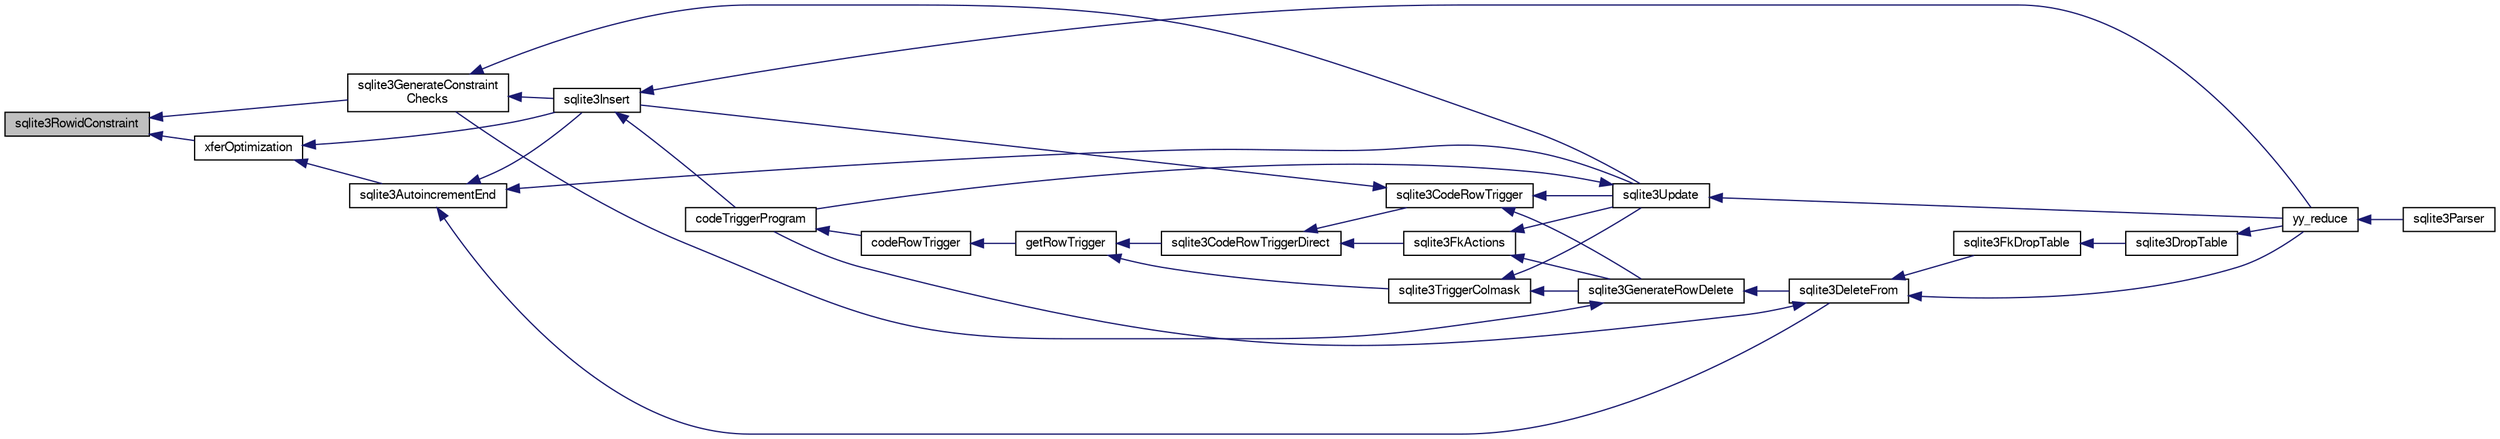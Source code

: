 digraph "sqlite3RowidConstraint"
{
  edge [fontname="FreeSans",fontsize="10",labelfontname="FreeSans",labelfontsize="10"];
  node [fontname="FreeSans",fontsize="10",shape=record];
  rankdir="LR";
  Node684982 [label="sqlite3RowidConstraint",height=0.2,width=0.4,color="black", fillcolor="grey75", style="filled", fontcolor="black"];
  Node684982 -> Node684983 [dir="back",color="midnightblue",fontsize="10",style="solid",fontname="FreeSans"];
  Node684983 [label="sqlite3GenerateConstraint\lChecks",height=0.2,width=0.4,color="black", fillcolor="white", style="filled",URL="$sqlite3_8c.html#aef639c1e6a0c0a67ca6e7690ad931bd2"];
  Node684983 -> Node684984 [dir="back",color="midnightblue",fontsize="10",style="solid",fontname="FreeSans"];
  Node684984 [label="sqlite3Insert",height=0.2,width=0.4,color="black", fillcolor="white", style="filled",URL="$sqlite3_8c.html#a5b17c9c2000bae6bdff8e6be48d7dc2b"];
  Node684984 -> Node684985 [dir="back",color="midnightblue",fontsize="10",style="solid",fontname="FreeSans"];
  Node684985 [label="codeTriggerProgram",height=0.2,width=0.4,color="black", fillcolor="white", style="filled",URL="$sqlite3_8c.html#a120801f59d9281d201d2ff4b2606836e"];
  Node684985 -> Node684986 [dir="back",color="midnightblue",fontsize="10",style="solid",fontname="FreeSans"];
  Node684986 [label="codeRowTrigger",height=0.2,width=0.4,color="black", fillcolor="white", style="filled",URL="$sqlite3_8c.html#a463cea5aaaf388b560b206570a0022fc"];
  Node684986 -> Node684987 [dir="back",color="midnightblue",fontsize="10",style="solid",fontname="FreeSans"];
  Node684987 [label="getRowTrigger",height=0.2,width=0.4,color="black", fillcolor="white", style="filled",URL="$sqlite3_8c.html#a69626ef20b540d1a2b19cf56f3f45689"];
  Node684987 -> Node684988 [dir="back",color="midnightblue",fontsize="10",style="solid",fontname="FreeSans"];
  Node684988 [label="sqlite3CodeRowTriggerDirect",height=0.2,width=0.4,color="black", fillcolor="white", style="filled",URL="$sqlite3_8c.html#ad92829f9001bcf89a0299dad5a48acd4"];
  Node684988 -> Node684989 [dir="back",color="midnightblue",fontsize="10",style="solid",fontname="FreeSans"];
  Node684989 [label="sqlite3FkActions",height=0.2,width=0.4,color="black", fillcolor="white", style="filled",URL="$sqlite3_8c.html#a39159bd1623724946c22355ba7f3ef90"];
  Node684989 -> Node684990 [dir="back",color="midnightblue",fontsize="10",style="solid",fontname="FreeSans"];
  Node684990 [label="sqlite3GenerateRowDelete",height=0.2,width=0.4,color="black", fillcolor="white", style="filled",URL="$sqlite3_8c.html#a2c76cbf3027fc18fdbb8cb4cd96b77d9"];
  Node684990 -> Node684991 [dir="back",color="midnightblue",fontsize="10",style="solid",fontname="FreeSans"];
  Node684991 [label="sqlite3DeleteFrom",height=0.2,width=0.4,color="black", fillcolor="white", style="filled",URL="$sqlite3_8c.html#ab9b4b45349188b49eabb23f94608a091"];
  Node684991 -> Node684992 [dir="back",color="midnightblue",fontsize="10",style="solid",fontname="FreeSans"];
  Node684992 [label="sqlite3FkDropTable",height=0.2,width=0.4,color="black", fillcolor="white", style="filled",URL="$sqlite3_8c.html#a1218c6fc74e89152ceaa4760e82f5ef9"];
  Node684992 -> Node684993 [dir="back",color="midnightblue",fontsize="10",style="solid",fontname="FreeSans"];
  Node684993 [label="sqlite3DropTable",height=0.2,width=0.4,color="black", fillcolor="white", style="filled",URL="$sqlite3_8c.html#a5534f77364b5568783c0e50db3c9defb"];
  Node684993 -> Node684994 [dir="back",color="midnightblue",fontsize="10",style="solid",fontname="FreeSans"];
  Node684994 [label="yy_reduce",height=0.2,width=0.4,color="black", fillcolor="white", style="filled",URL="$sqlite3_8c.html#a7c419a9b25711c666a9a2449ef377f14"];
  Node684994 -> Node684995 [dir="back",color="midnightblue",fontsize="10",style="solid",fontname="FreeSans"];
  Node684995 [label="sqlite3Parser",height=0.2,width=0.4,color="black", fillcolor="white", style="filled",URL="$sqlite3_8c.html#a0327d71a5fabe0b6a343d78a2602e72a"];
  Node684991 -> Node684985 [dir="back",color="midnightblue",fontsize="10",style="solid",fontname="FreeSans"];
  Node684991 -> Node684994 [dir="back",color="midnightblue",fontsize="10",style="solid",fontname="FreeSans"];
  Node684990 -> Node684983 [dir="back",color="midnightblue",fontsize="10",style="solid",fontname="FreeSans"];
  Node684989 -> Node684996 [dir="back",color="midnightblue",fontsize="10",style="solid",fontname="FreeSans"];
  Node684996 [label="sqlite3Update",height=0.2,width=0.4,color="black", fillcolor="white", style="filled",URL="$sqlite3_8c.html#ac5aa67c46e8cc8174566fabe6809fafa"];
  Node684996 -> Node684985 [dir="back",color="midnightblue",fontsize="10",style="solid",fontname="FreeSans"];
  Node684996 -> Node684994 [dir="back",color="midnightblue",fontsize="10",style="solid",fontname="FreeSans"];
  Node684988 -> Node684997 [dir="back",color="midnightblue",fontsize="10",style="solid",fontname="FreeSans"];
  Node684997 [label="sqlite3CodeRowTrigger",height=0.2,width=0.4,color="black", fillcolor="white", style="filled",URL="$sqlite3_8c.html#a37f21393c74de4d01b16761ee9abacd9"];
  Node684997 -> Node684990 [dir="back",color="midnightblue",fontsize="10",style="solid",fontname="FreeSans"];
  Node684997 -> Node684984 [dir="back",color="midnightblue",fontsize="10",style="solid",fontname="FreeSans"];
  Node684997 -> Node684996 [dir="back",color="midnightblue",fontsize="10",style="solid",fontname="FreeSans"];
  Node684987 -> Node684998 [dir="back",color="midnightblue",fontsize="10",style="solid",fontname="FreeSans"];
  Node684998 [label="sqlite3TriggerColmask",height=0.2,width=0.4,color="black", fillcolor="white", style="filled",URL="$sqlite3_8c.html#acace8e99e37ae5e84ea03c65e820c540"];
  Node684998 -> Node684990 [dir="back",color="midnightblue",fontsize="10",style="solid",fontname="FreeSans"];
  Node684998 -> Node684996 [dir="back",color="midnightblue",fontsize="10",style="solid",fontname="FreeSans"];
  Node684984 -> Node684994 [dir="back",color="midnightblue",fontsize="10",style="solid",fontname="FreeSans"];
  Node684983 -> Node684996 [dir="back",color="midnightblue",fontsize="10",style="solid",fontname="FreeSans"];
  Node684982 -> Node684999 [dir="back",color="midnightblue",fontsize="10",style="solid",fontname="FreeSans"];
  Node684999 [label="xferOptimization",height=0.2,width=0.4,color="black", fillcolor="white", style="filled",URL="$sqlite3_8c.html#ae85c90f7d064fe83f4ed930e708855d2"];
  Node684999 -> Node685000 [dir="back",color="midnightblue",fontsize="10",style="solid",fontname="FreeSans"];
  Node685000 [label="sqlite3AutoincrementEnd",height=0.2,width=0.4,color="black", fillcolor="white", style="filled",URL="$sqlite3_8c.html#ad8f51f6ea684367030cd9c09234374e7"];
  Node685000 -> Node684991 [dir="back",color="midnightblue",fontsize="10",style="solid",fontname="FreeSans"];
  Node685000 -> Node684984 [dir="back",color="midnightblue",fontsize="10",style="solid",fontname="FreeSans"];
  Node685000 -> Node684996 [dir="back",color="midnightblue",fontsize="10",style="solid",fontname="FreeSans"];
  Node684999 -> Node684984 [dir="back",color="midnightblue",fontsize="10",style="solid",fontname="FreeSans"];
}
